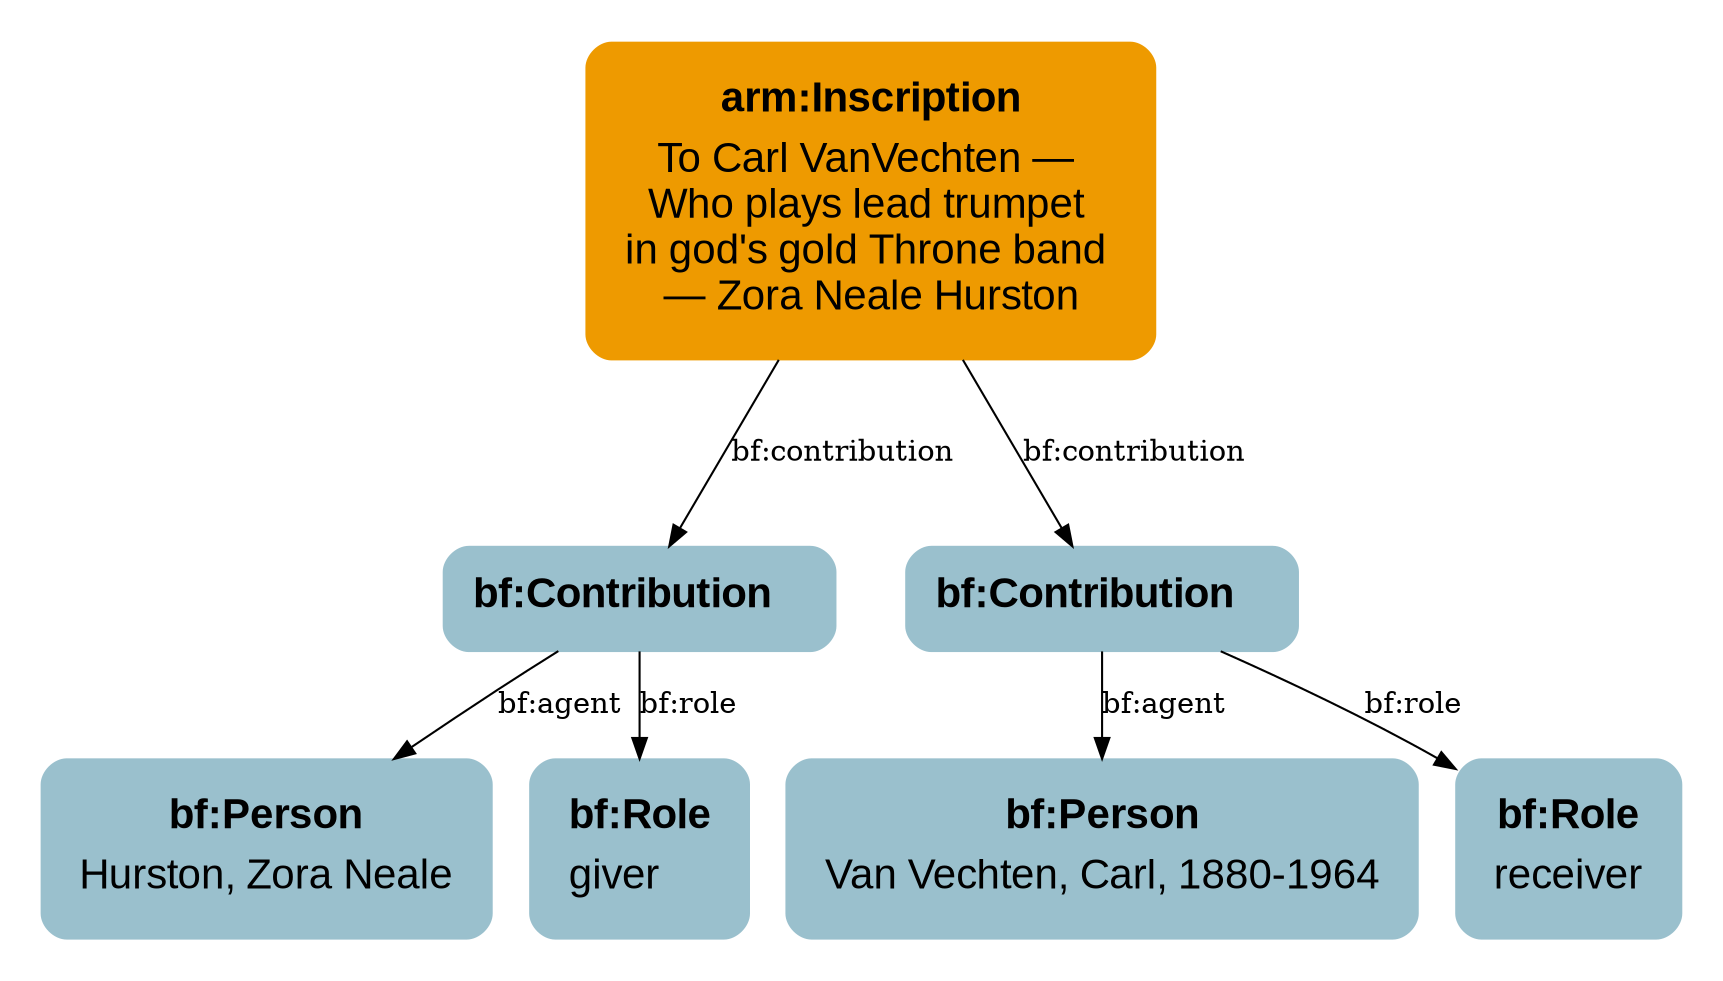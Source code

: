 # http://www.graphviz.org/content/cluster

digraph Grafo {
    #rankdir=LR
    fontname=Arial;
    #graph [splines=ortho, nodesep=0.8];
    node [
      fontsize=20
      shape=Mrecord
      fontname=Arial
      margin="0.2,0.2"
    ];


  subgraph cluster_item {
    node [style=filled, color="lightblue3"];
  #	item -> inscr [xlabel="arm:markedBy ", minlen=2];
    inscr -> contrib1 [label="bf:contribution ", minlen=2];
    inscr -> contrib2 [label="bf:contribution ", minlen=2];
    #inscr -> Event [xlabel="bf:event ", minlen=2];
    #Event -> contrib1 [xlabel="bf:contribution ", minlen=2];
    #Event -> contrib2 [xlabel="bf:contribution ", minlen=2];
    #Event -> type [xlabel="arm:hasType ", minlen=2];
    contrib1 -> giver [label="bf:agent "];
    contrib1 -> role1 [label="bf:role "];
    contrib2 -> receiver [label="bf:agent "];
    contrib2 -> role2 [label="bf:role "];

    color = none;
  }


  giver [label=<
    <table border="0">
    <tr>
      <td><b>bf:Person</b></td>
    </tr>
      <tr>
        <td>Hurston, Zora Neale</td>
      </tr>
    </table>
    >]
  receiver [label=<
    <table border="0">
    <tr>
      <td><b>bf:Person</b></td>
    </tr>
      <tr>
        <td>Van Vechten, Carl, 1880-1964</td>
      </tr>
   </table>
  >]

 contrib1 [label=<
    <b>bf:Contribution</b>
    >]



  contrib2 [label=<
    <b>bf:Contribution</b>
    >]
  role1 [label=<
    <table border="0">
      <tr>
        <td><b>bf:Role</b></td>
      </tr>
      <tr>
        <td align="left">giver</td>
      </tr>
    </table>
  >]

  role2 [label=<
    <table border="0">
      <tr>
        <td><b>bf:Role</b></td>
      </tr>
      <tr>
        <td align="left">receiver</td>
      </tr>
    </table>
  >]





  inscr [label=<
    <table border="0">
      <tr>
        <td><b>arm:Inscription</b></td>
      </tr>
      <tr>
        <td align="left">To Carl VanVechten — <br/>Who plays lead trumpet <br/>in god's gold Throne band <br/>— Zora Neale Hurston</td>
      </tr>

    </table>
    > color="orange2"]




  #To Carl VanVechten — | Who plays lead trumpet | in god's gold Throne band — | Zora Neale Hurston

}
